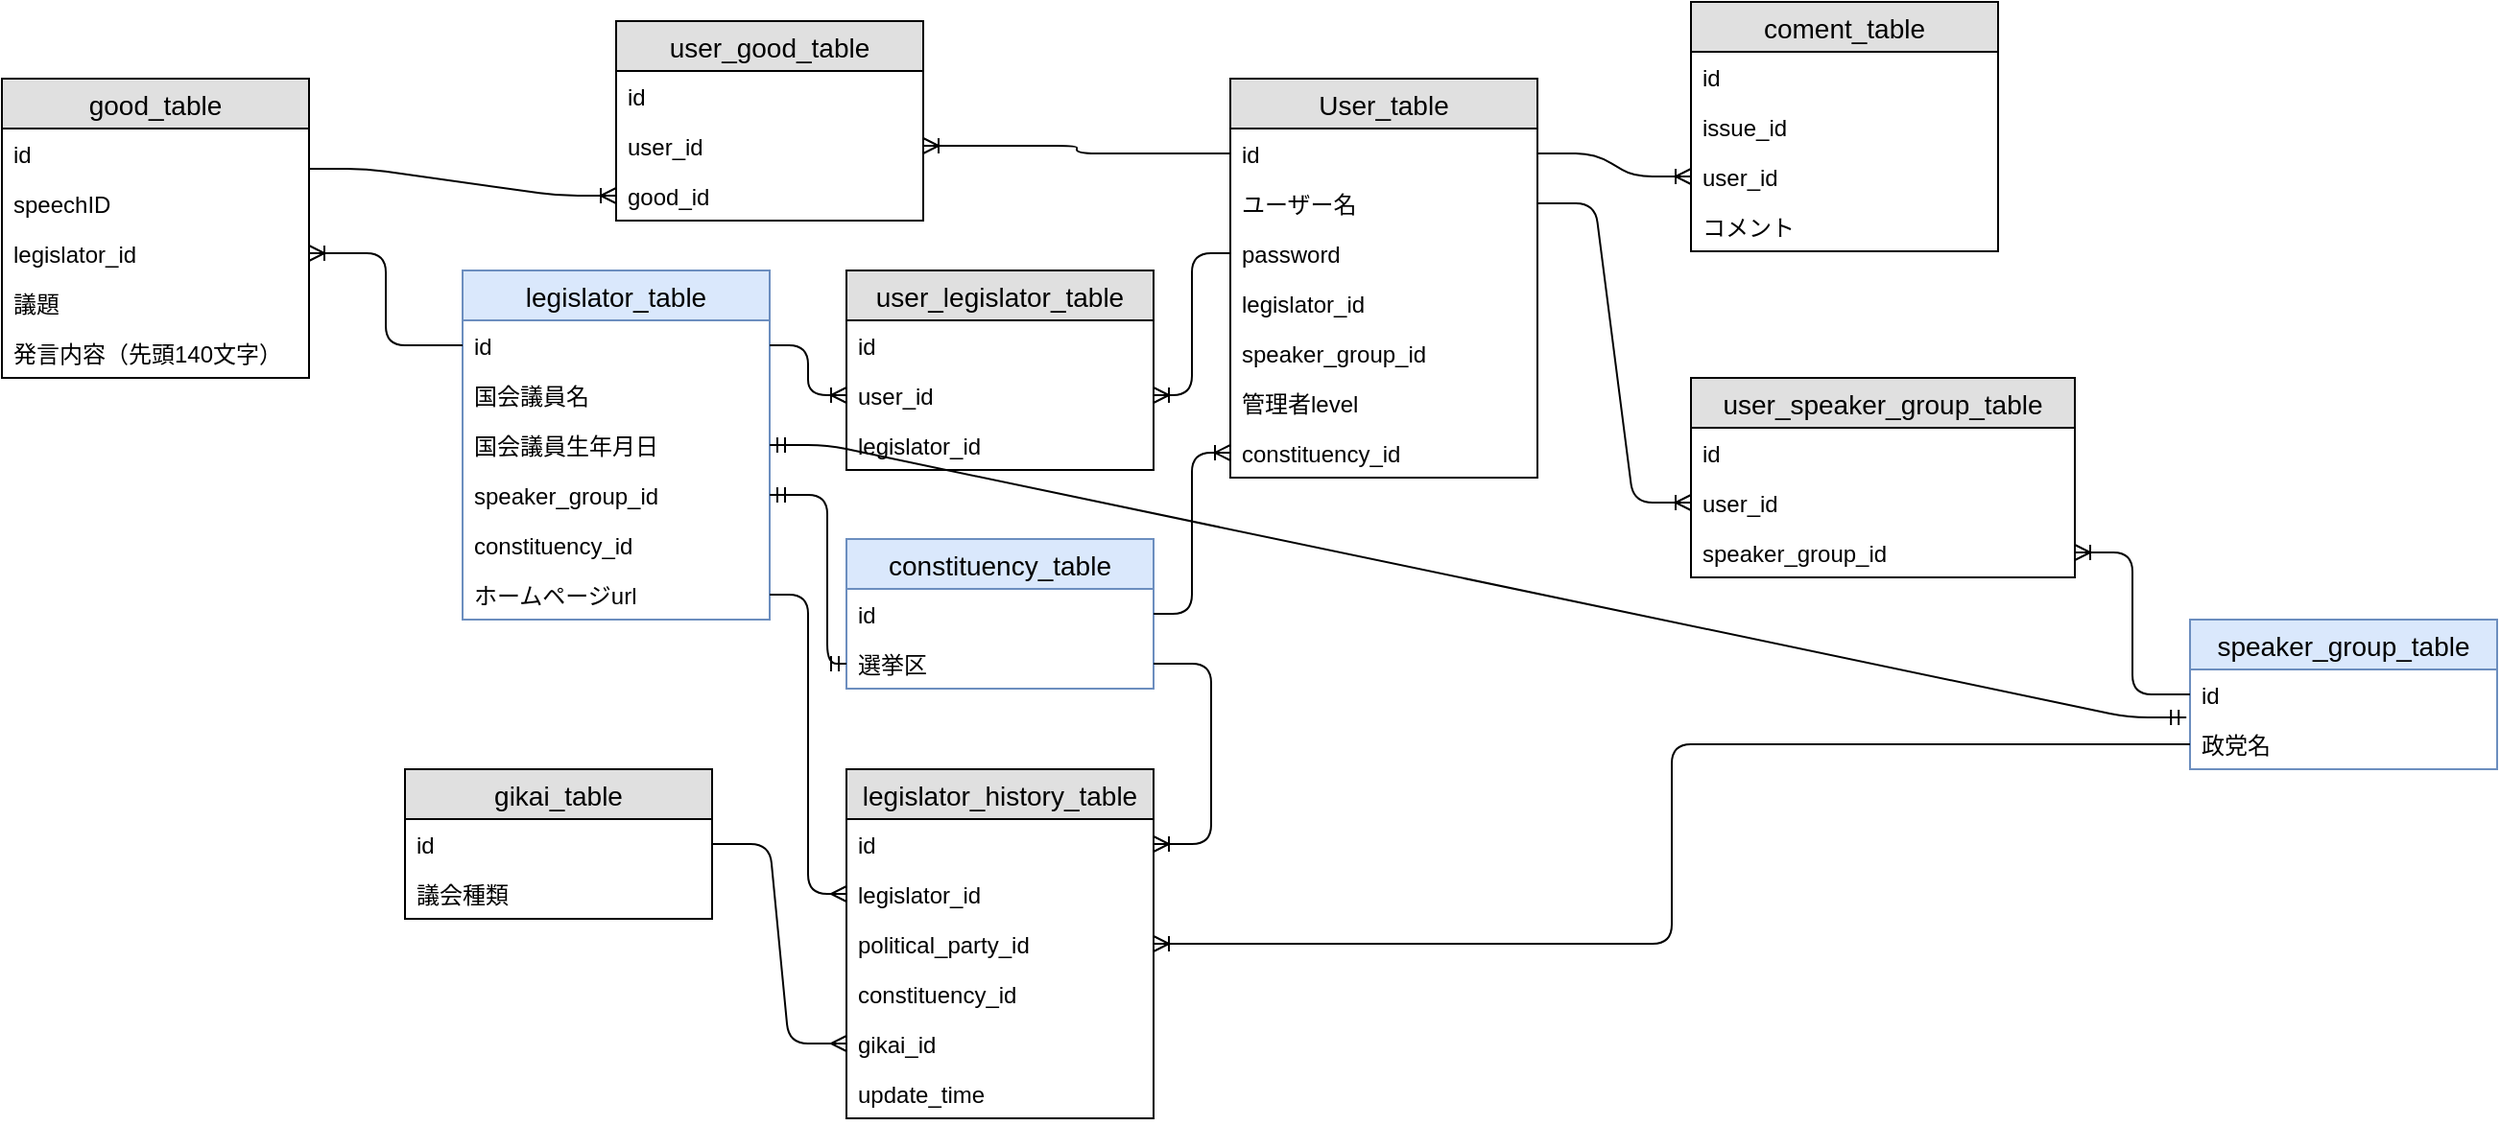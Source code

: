 <mxfile version="12.9.3" type="github">
  <diagram id="RFrLinH36fkgjdAGliGw" name="ページ1">
    <mxGraphModel dx="1615" dy="538" grid="1" gridSize="10" guides="1" tooltips="1" connect="1" arrows="1" fold="1" page="1" pageScale="1" pageWidth="827" pageHeight="1169" math="0" shadow="0">
      <root>
        <mxCell id="0" />
        <mxCell id="1" parent="0" />
        <mxCell id="FkvdXHm9pn10SjGPpiyq-1" value="User_table" style="swimlane;fontStyle=0;childLayout=stackLayout;horizontal=1;startSize=26;fillColor=#e0e0e0;horizontalStack=0;resizeParent=1;resizeParentMax=0;resizeLast=0;collapsible=1;marginBottom=0;swimlaneFillColor=#ffffff;align=center;fontSize=14;" parent="1" vertex="1">
          <mxGeometry x="320" y="120" width="160" height="208" as="geometry" />
        </mxCell>
        <mxCell id="FkvdXHm9pn10SjGPpiyq-7" value="id" style="text;strokeColor=none;fillColor=none;spacingLeft=4;spacingRight=4;overflow=hidden;rotatable=0;points=[[0,0.5],[1,0.5]];portConstraint=eastwest;fontSize=12;" parent="FkvdXHm9pn10SjGPpiyq-1" vertex="1">
          <mxGeometry y="26" width="160" height="26" as="geometry" />
        </mxCell>
        <mxCell id="FkvdXHm9pn10SjGPpiyq-2" value="ユーザー名" style="text;strokeColor=none;fillColor=none;spacingLeft=4;spacingRight=4;overflow=hidden;rotatable=0;points=[[0,0.5],[1,0.5]];portConstraint=eastwest;fontSize=12;" parent="FkvdXHm9pn10SjGPpiyq-1" vertex="1">
          <mxGeometry y="52" width="160" height="26" as="geometry" />
        </mxCell>
        <mxCell id="FkvdXHm9pn10SjGPpiyq-3" value="password" style="text;strokeColor=none;fillColor=none;spacingLeft=4;spacingRight=4;overflow=hidden;rotatable=0;points=[[0,0.5],[1,0.5]];portConstraint=eastwest;fontSize=12;" parent="FkvdXHm9pn10SjGPpiyq-1" vertex="1">
          <mxGeometry y="78" width="160" height="26" as="geometry" />
        </mxCell>
        <mxCell id="FkvdXHm9pn10SjGPpiyq-6" value="legislator_id" style="text;strokeColor=none;fillColor=none;spacingLeft=4;spacingRight=4;overflow=hidden;rotatable=0;points=[[0,0.5],[1,0.5]];portConstraint=eastwest;fontSize=12;" parent="FkvdXHm9pn10SjGPpiyq-1" vertex="1">
          <mxGeometry y="104" width="160" height="26" as="geometry" />
        </mxCell>
        <mxCell id="FkvdXHm9pn10SjGPpiyq-5" value="speaker_group_id" style="text;strokeColor=none;fillColor=none;spacingLeft=4;spacingRight=4;overflow=hidden;rotatable=0;points=[[0,0.5],[1,0.5]];portConstraint=eastwest;fontSize=12;" parent="FkvdXHm9pn10SjGPpiyq-1" vertex="1">
          <mxGeometry y="130" width="160" height="26" as="geometry" />
        </mxCell>
        <mxCell id="ii8I5m1KyLOkjUizq0uA-3" value="管理者level" style="text;strokeColor=none;fillColor=none;spacingLeft=4;spacingRight=4;overflow=hidden;rotatable=0;points=[[0,0.5],[1,0.5]];portConstraint=eastwest;fontSize=12;" vertex="1" parent="FkvdXHm9pn10SjGPpiyq-1">
          <mxGeometry y="156" width="160" height="26" as="geometry" />
        </mxCell>
        <mxCell id="FkvdXHm9pn10SjGPpiyq-4" value="constituency_id" style="text;strokeColor=none;fillColor=none;spacingLeft=4;spacingRight=4;overflow=hidden;rotatable=0;points=[[0,0.5],[1,0.5]];portConstraint=eastwest;fontSize=12;" parent="FkvdXHm9pn10SjGPpiyq-1" vertex="1">
          <mxGeometry y="182" width="160" height="26" as="geometry" />
        </mxCell>
        <mxCell id="FkvdXHm9pn10SjGPpiyq-8" value="good_table" style="swimlane;fontStyle=0;childLayout=stackLayout;horizontal=1;startSize=26;fillColor=#e0e0e0;horizontalStack=0;resizeParent=1;resizeParentMax=0;resizeLast=0;collapsible=1;marginBottom=0;swimlaneFillColor=#ffffff;align=center;fontSize=14;" parent="1" vertex="1">
          <mxGeometry x="-320" y="120" width="160" height="156" as="geometry" />
        </mxCell>
        <mxCell id="1GmrQ51E0XPH9YJ6V9SU-1" value="id" style="text;strokeColor=none;fillColor=none;spacingLeft=4;spacingRight=4;overflow=hidden;rotatable=0;points=[[0,0.5],[1,0.5]];portConstraint=eastwest;fontSize=12;" parent="FkvdXHm9pn10SjGPpiyq-8" vertex="1">
          <mxGeometry y="26" width="160" height="26" as="geometry" />
        </mxCell>
        <mxCell id="FkvdXHm9pn10SjGPpiyq-10" value="speechID" style="text;strokeColor=none;fillColor=none;spacingLeft=4;spacingRight=4;overflow=hidden;rotatable=0;points=[[0,0.5],[1,0.5]];portConstraint=eastwest;fontSize=12;" parent="FkvdXHm9pn10SjGPpiyq-8" vertex="1">
          <mxGeometry y="52" width="160" height="26" as="geometry" />
        </mxCell>
        <mxCell id="1GmrQ51E0XPH9YJ6V9SU-8" value="legislator_id" style="text;strokeColor=none;fillColor=none;spacingLeft=4;spacingRight=4;overflow=hidden;rotatable=0;points=[[0,0.5],[1,0.5]];portConstraint=eastwest;fontSize=12;" parent="FkvdXHm9pn10SjGPpiyq-8" vertex="1">
          <mxGeometry y="78" width="160" height="26" as="geometry" />
        </mxCell>
        <mxCell id="1GmrQ51E0XPH9YJ6V9SU-36" value="議題" style="text;strokeColor=none;fillColor=none;spacingLeft=4;spacingRight=4;overflow=hidden;rotatable=0;points=[[0,0.5],[1,0.5]];portConstraint=eastwest;fontSize=12;" parent="FkvdXHm9pn10SjGPpiyq-8" vertex="1">
          <mxGeometry y="104" width="160" height="26" as="geometry" />
        </mxCell>
        <mxCell id="FkvdXHm9pn10SjGPpiyq-11" value="発言内容（先頭140文字）" style="text;strokeColor=none;fillColor=none;spacingLeft=4;spacingRight=4;overflow=hidden;rotatable=0;points=[[0,0.5],[1,0.5]];portConstraint=eastwest;fontSize=12;" parent="FkvdXHm9pn10SjGPpiyq-8" vertex="1">
          <mxGeometry y="130" width="160" height="26" as="geometry" />
        </mxCell>
        <mxCell id="FkvdXHm9pn10SjGPpiyq-13" value="coment_table" style="swimlane;fontStyle=0;childLayout=stackLayout;horizontal=1;startSize=26;fillColor=#e0e0e0;horizontalStack=0;resizeParent=1;resizeParentMax=0;resizeLast=0;collapsible=1;marginBottom=0;swimlaneFillColor=#ffffff;align=center;fontSize=14;" parent="1" vertex="1">
          <mxGeometry x="560" y="80" width="160" height="130" as="geometry" />
        </mxCell>
        <mxCell id="FkvdXHm9pn10SjGPpiyq-14" value="id" style="text;strokeColor=none;fillColor=none;spacingLeft=4;spacingRight=4;overflow=hidden;rotatable=0;points=[[0,0.5],[1,0.5]];portConstraint=eastwest;fontSize=12;" parent="FkvdXHm9pn10SjGPpiyq-13" vertex="1">
          <mxGeometry y="26" width="160" height="26" as="geometry" />
        </mxCell>
        <mxCell id="1GmrQ51E0XPH9YJ6V9SU-14" value="issue_id" style="text;strokeColor=none;fillColor=none;spacingLeft=4;spacingRight=4;overflow=hidden;rotatable=0;points=[[0,0.5],[1,0.5]];portConstraint=eastwest;fontSize=12;" parent="FkvdXHm9pn10SjGPpiyq-13" vertex="1">
          <mxGeometry y="52" width="160" height="26" as="geometry" />
        </mxCell>
        <mxCell id="1GmrQ51E0XPH9YJ6V9SU-38" value="user_id" style="text;strokeColor=none;fillColor=none;spacingLeft=4;spacingRight=4;overflow=hidden;rotatable=0;points=[[0,0.5],[1,0.5]];portConstraint=eastwest;fontSize=12;" parent="FkvdXHm9pn10SjGPpiyq-13" vertex="1">
          <mxGeometry y="78" width="160" height="26" as="geometry" />
        </mxCell>
        <mxCell id="FkvdXHm9pn10SjGPpiyq-16" value="コメント" style="text;strokeColor=none;fillColor=none;spacingLeft=4;spacingRight=4;overflow=hidden;rotatable=0;points=[[0,0.5],[1,0.5]];portConstraint=eastwest;fontSize=12;" parent="FkvdXHm9pn10SjGPpiyq-13" vertex="1">
          <mxGeometry y="104" width="160" height="26" as="geometry" />
        </mxCell>
        <mxCell id="1GmrQ51E0XPH9YJ6V9SU-2" value="user_good_table" style="swimlane;fontStyle=0;childLayout=stackLayout;horizontal=1;startSize=26;fillColor=#e0e0e0;horizontalStack=0;resizeParent=1;resizeParentMax=0;resizeLast=0;collapsible=1;marginBottom=0;swimlaneFillColor=#ffffff;align=center;fontSize=14;" parent="1" vertex="1">
          <mxGeometry y="90" width="160" height="104" as="geometry" />
        </mxCell>
        <mxCell id="1GmrQ51E0XPH9YJ6V9SU-3" value="id" style="text;strokeColor=none;fillColor=none;spacingLeft=4;spacingRight=4;overflow=hidden;rotatable=0;points=[[0,0.5],[1,0.5]];portConstraint=eastwest;fontSize=12;" parent="1GmrQ51E0XPH9YJ6V9SU-2" vertex="1">
          <mxGeometry y="26" width="160" height="26" as="geometry" />
        </mxCell>
        <mxCell id="1GmrQ51E0XPH9YJ6V9SU-4" value="user_id" style="text;strokeColor=none;fillColor=none;spacingLeft=4;spacingRight=4;overflow=hidden;rotatable=0;points=[[0,0.5],[1,0.5]];portConstraint=eastwest;fontSize=12;" parent="1GmrQ51E0XPH9YJ6V9SU-2" vertex="1">
          <mxGeometry y="52" width="160" height="26" as="geometry" />
        </mxCell>
        <mxCell id="1GmrQ51E0XPH9YJ6V9SU-5" value="good_id" style="text;strokeColor=none;fillColor=none;spacingLeft=4;spacingRight=4;overflow=hidden;rotatable=0;points=[[0,0.5],[1,0.5]];portConstraint=eastwest;fontSize=12;" parent="1GmrQ51E0XPH9YJ6V9SU-2" vertex="1">
          <mxGeometry y="78" width="160" height="26" as="geometry" />
        </mxCell>
        <mxCell id="1GmrQ51E0XPH9YJ6V9SU-6" value="" style="edgeStyle=entityRelationEdgeStyle;fontSize=12;html=1;endArrow=ERoneToMany;entryX=0;entryY=0.5;entryDx=0;entryDy=0;exitX=1;exitY=-0.192;exitDx=0;exitDy=0;exitPerimeter=0;" parent="1" source="FkvdXHm9pn10SjGPpiyq-10" target="1GmrQ51E0XPH9YJ6V9SU-5" edge="1">
          <mxGeometry width="100" height="100" relative="1" as="geometry">
            <mxPoint x="40" y="220" as="sourcePoint" />
            <mxPoint x="70" y="150" as="targetPoint" />
          </mxGeometry>
        </mxCell>
        <mxCell id="1GmrQ51E0XPH9YJ6V9SU-13" value="" style="edgeStyle=elbowEdgeStyle;fontSize=12;html=1;endArrow=ERoneToMany;exitX=0;exitY=0.5;exitDx=0;exitDy=0;entryX=1;entryY=0.5;entryDx=0;entryDy=0;" parent="1" source="FkvdXHm9pn10SjGPpiyq-7" target="1GmrQ51E0XPH9YJ6V9SU-4" edge="1">
          <mxGeometry width="100" height="100" relative="1" as="geometry">
            <mxPoint x="300" y="220" as="sourcePoint" />
            <mxPoint x="220" y="381" as="targetPoint" />
          </mxGeometry>
        </mxCell>
        <mxCell id="1GmrQ51E0XPH9YJ6V9SU-17" value="legislator_table" style="swimlane;fontStyle=0;childLayout=stackLayout;horizontal=1;startSize=26;fillColor=#dae8fc;horizontalStack=0;resizeParent=1;resizeParentMax=0;resizeLast=0;collapsible=1;marginBottom=0;swimlaneFillColor=#ffffff;align=center;fontSize=14;strokeColor=#6c8ebf;" parent="1" vertex="1">
          <mxGeometry x="-80" y="220" width="160" height="182" as="geometry" />
        </mxCell>
        <mxCell id="1GmrQ51E0XPH9YJ6V9SU-18" value="id" style="text;strokeColor=none;fillColor=none;spacingLeft=4;spacingRight=4;overflow=hidden;rotatable=0;points=[[0,0.5],[1,0.5]];portConstraint=eastwest;fontSize=12;" parent="1GmrQ51E0XPH9YJ6V9SU-17" vertex="1">
          <mxGeometry y="26" width="160" height="26" as="geometry" />
        </mxCell>
        <mxCell id="GzY-7JVJTEwWeERL6UeM-1" value="国会議員名" style="text;strokeColor=none;fillColor=none;spacingLeft=4;spacingRight=4;overflow=hidden;rotatable=0;points=[[0,0.5],[1,0.5]];portConstraint=eastwest;fontSize=12;" vertex="1" parent="1GmrQ51E0XPH9YJ6V9SU-17">
          <mxGeometry y="52" width="160" height="26" as="geometry" />
        </mxCell>
        <mxCell id="ii8I5m1KyLOkjUizq0uA-4" value="国会議員生年月日" style="text;strokeColor=none;fillColor=none;spacingLeft=4;spacingRight=4;overflow=hidden;rotatable=0;points=[[0,0.5],[1,0.5]];portConstraint=eastwest;fontSize=12;" vertex="1" parent="1GmrQ51E0XPH9YJ6V9SU-17">
          <mxGeometry y="78" width="160" height="26" as="geometry" />
        </mxCell>
        <mxCell id="ii8I5m1KyLOkjUizq0uA-6" value="speaker_group_id" style="text;strokeColor=none;fillColor=none;spacingLeft=4;spacingRight=4;overflow=hidden;rotatable=0;points=[[0,0.5],[1,0.5]];portConstraint=eastwest;fontSize=12;" vertex="1" parent="1GmrQ51E0XPH9YJ6V9SU-17">
          <mxGeometry y="104" width="160" height="26" as="geometry" />
        </mxCell>
        <mxCell id="ii8I5m1KyLOkjUizq0uA-8" value="constituency_id" style="text;strokeColor=none;fillColor=none;spacingLeft=4;spacingRight=4;overflow=hidden;rotatable=0;points=[[0,0.5],[1,0.5]];portConstraint=eastwest;fontSize=12;" vertex="1" parent="1GmrQ51E0XPH9YJ6V9SU-17">
          <mxGeometry y="130" width="160" height="26" as="geometry" />
        </mxCell>
        <mxCell id="1GmrQ51E0XPH9YJ6V9SU-62" value="ホームページurl" style="text;strokeColor=none;fillColor=none;spacingLeft=4;spacingRight=4;overflow=hidden;rotatable=0;points=[[0,0.5],[1,0.5]];portConstraint=eastwest;fontSize=12;" parent="1GmrQ51E0XPH9YJ6V9SU-17" vertex="1">
          <mxGeometry y="156" width="160" height="26" as="geometry" />
        </mxCell>
        <mxCell id="1GmrQ51E0XPH9YJ6V9SU-21" value="" style="edgeStyle=entityRelationEdgeStyle;fontSize=12;html=1;endArrow=ERoneToMany;exitX=1;exitY=0.5;exitDx=0;exitDy=0;entryX=0;entryY=0.5;entryDx=0;entryDy=0;" parent="1" source="FkvdXHm9pn10SjGPpiyq-7" target="1GmrQ51E0XPH9YJ6V9SU-38" edge="1">
          <mxGeometry width="100" height="100" relative="1" as="geometry">
            <mxPoint x="480" y="200" as="sourcePoint" />
            <mxPoint x="560" y="185" as="targetPoint" />
          </mxGeometry>
        </mxCell>
        <mxCell id="1GmrQ51E0XPH9YJ6V9SU-24" value="" style="edgeStyle=elbowEdgeStyle;fontSize=12;html=1;endArrow=ERoneToMany;entryX=1;entryY=0.5;entryDx=0;entryDy=0;exitX=0;exitY=0.5;exitDx=0;exitDy=0;" parent="1" source="1GmrQ51E0XPH9YJ6V9SU-18" target="1GmrQ51E0XPH9YJ6V9SU-8" edge="1">
          <mxGeometry width="100" height="100" relative="1" as="geometry">
            <mxPoint x="-40" y="380" as="sourcePoint" />
            <mxPoint x="60" y="280" as="targetPoint" />
          </mxGeometry>
        </mxCell>
        <mxCell id="1GmrQ51E0XPH9YJ6V9SU-25" value="speaker_group_table" style="swimlane;fontStyle=0;childLayout=stackLayout;horizontal=1;startSize=26;fillColor=#dae8fc;horizontalStack=0;resizeParent=1;resizeParentMax=0;resizeLast=0;collapsible=1;marginBottom=0;swimlaneFillColor=#ffffff;align=center;fontSize=14;strokeColor=#6c8ebf;" parent="1" vertex="1">
          <mxGeometry x="820" y="402" width="160" height="78" as="geometry" />
        </mxCell>
        <mxCell id="1GmrQ51E0XPH9YJ6V9SU-26" value="id" style="text;strokeColor=none;fillColor=none;spacingLeft=4;spacingRight=4;overflow=hidden;rotatable=0;points=[[0,0.5],[1,0.5]];portConstraint=eastwest;fontSize=12;" parent="1GmrQ51E0XPH9YJ6V9SU-25" vertex="1">
          <mxGeometry y="26" width="160" height="26" as="geometry" />
        </mxCell>
        <mxCell id="1GmrQ51E0XPH9YJ6V9SU-27" value="政党名" style="text;strokeColor=none;fillColor=none;spacingLeft=4;spacingRight=4;overflow=hidden;rotatable=0;points=[[0,0.5],[1,0.5]];portConstraint=eastwest;fontSize=12;" parent="1GmrQ51E0XPH9YJ6V9SU-25" vertex="1">
          <mxGeometry y="52" width="160" height="26" as="geometry" />
        </mxCell>
        <mxCell id="1GmrQ51E0XPH9YJ6V9SU-30" value="constituency_table" style="swimlane;fontStyle=0;childLayout=stackLayout;horizontal=1;startSize=26;fillColor=#dae8fc;horizontalStack=0;resizeParent=1;resizeParentMax=0;resizeLast=0;collapsible=1;marginBottom=0;swimlaneFillColor=#ffffff;align=center;fontSize=14;strokeColor=#6c8ebf;" parent="1" vertex="1">
          <mxGeometry x="120" y="360" width="160" height="78" as="geometry" />
        </mxCell>
        <mxCell id="1GmrQ51E0XPH9YJ6V9SU-31" value="id" style="text;strokeColor=none;fillColor=none;spacingLeft=4;spacingRight=4;overflow=hidden;rotatable=0;points=[[0,0.5],[1,0.5]];portConstraint=eastwest;fontSize=12;" parent="1GmrQ51E0XPH9YJ6V9SU-30" vertex="1">
          <mxGeometry y="26" width="160" height="26" as="geometry" />
        </mxCell>
        <mxCell id="1GmrQ51E0XPH9YJ6V9SU-32" value="選挙区" style="text;strokeColor=none;fillColor=none;spacingLeft=4;spacingRight=4;overflow=hidden;rotatable=0;points=[[0,0.5],[1,0.5]];portConstraint=eastwest;fontSize=12;" parent="1GmrQ51E0XPH9YJ6V9SU-30" vertex="1">
          <mxGeometry y="52" width="160" height="26" as="geometry" />
        </mxCell>
        <mxCell id="1GmrQ51E0XPH9YJ6V9SU-42" value="user_legislator_table" style="swimlane;fontStyle=0;childLayout=stackLayout;horizontal=1;startSize=26;fillColor=#e0e0e0;horizontalStack=0;resizeParent=1;resizeParentMax=0;resizeLast=0;collapsible=1;marginBottom=0;swimlaneFillColor=#ffffff;align=center;fontSize=14;" parent="1" vertex="1">
          <mxGeometry x="120" y="220" width="160" height="104" as="geometry" />
        </mxCell>
        <mxCell id="1GmrQ51E0XPH9YJ6V9SU-43" value="id" style="text;strokeColor=none;fillColor=none;spacingLeft=4;spacingRight=4;overflow=hidden;rotatable=0;points=[[0,0.5],[1,0.5]];portConstraint=eastwest;fontSize=12;" parent="1GmrQ51E0XPH9YJ6V9SU-42" vertex="1">
          <mxGeometry y="26" width="160" height="26" as="geometry" />
        </mxCell>
        <mxCell id="1GmrQ51E0XPH9YJ6V9SU-44" value="user_id" style="text;strokeColor=none;fillColor=none;spacingLeft=4;spacingRight=4;overflow=hidden;rotatable=0;points=[[0,0.5],[1,0.5]];portConstraint=eastwest;fontSize=12;" parent="1GmrQ51E0XPH9YJ6V9SU-42" vertex="1">
          <mxGeometry y="52" width="160" height="26" as="geometry" />
        </mxCell>
        <mxCell id="1GmrQ51E0XPH9YJ6V9SU-45" value="legislator_id" style="text;strokeColor=none;fillColor=none;spacingLeft=4;spacingRight=4;overflow=hidden;rotatable=0;points=[[0,0.5],[1,0.5]];portConstraint=eastwest;fontSize=12;" parent="1GmrQ51E0XPH9YJ6V9SU-42" vertex="1">
          <mxGeometry y="78" width="160" height="26" as="geometry" />
        </mxCell>
        <mxCell id="1GmrQ51E0XPH9YJ6V9SU-49" value="user_speaker_group_table" style="swimlane;fontStyle=0;childLayout=stackLayout;horizontal=1;startSize=26;fillColor=#e0e0e0;horizontalStack=0;resizeParent=1;resizeParentMax=0;resizeLast=0;collapsible=1;marginBottom=0;swimlaneFillColor=#ffffff;align=center;fontSize=14;" parent="1" vertex="1">
          <mxGeometry x="560" y="276" width="200" height="104" as="geometry" />
        </mxCell>
        <mxCell id="1GmrQ51E0XPH9YJ6V9SU-50" value="id" style="text;strokeColor=none;fillColor=none;spacingLeft=4;spacingRight=4;overflow=hidden;rotatable=0;points=[[0,0.5],[1,0.5]];portConstraint=eastwest;fontSize=12;" parent="1GmrQ51E0XPH9YJ6V9SU-49" vertex="1">
          <mxGeometry y="26" width="200" height="26" as="geometry" />
        </mxCell>
        <mxCell id="1GmrQ51E0XPH9YJ6V9SU-51" value="user_id" style="text;strokeColor=none;fillColor=none;spacingLeft=4;spacingRight=4;overflow=hidden;rotatable=0;points=[[0,0.5],[1,0.5]];portConstraint=eastwest;fontSize=12;" parent="1GmrQ51E0XPH9YJ6V9SU-49" vertex="1">
          <mxGeometry y="52" width="200" height="26" as="geometry" />
        </mxCell>
        <mxCell id="1GmrQ51E0XPH9YJ6V9SU-52" value="speaker_group_id" style="text;strokeColor=none;fillColor=none;spacingLeft=4;spacingRight=4;overflow=hidden;rotatable=0;points=[[0,0.5],[1,0.5]];portConstraint=eastwest;fontSize=12;" parent="1GmrQ51E0XPH9YJ6V9SU-49" vertex="1">
          <mxGeometry y="78" width="200" height="26" as="geometry" />
        </mxCell>
        <mxCell id="1GmrQ51E0XPH9YJ6V9SU-53" value="" style="edgeStyle=entityRelationEdgeStyle;fontSize=12;html=1;endArrow=ERoneToMany;entryX=0;entryY=0.5;entryDx=0;entryDy=0;exitX=1;exitY=0.5;exitDx=0;exitDy=0;" parent="1" source="FkvdXHm9pn10SjGPpiyq-2" target="1GmrQ51E0XPH9YJ6V9SU-51" edge="1">
          <mxGeometry width="100" height="100" relative="1" as="geometry">
            <mxPoint x="490" y="210" as="sourcePoint" />
            <mxPoint x="550" y="290" as="targetPoint" />
          </mxGeometry>
        </mxCell>
        <mxCell id="1GmrQ51E0XPH9YJ6V9SU-55" value="" style="edgeStyle=elbowEdgeStyle;fontSize=12;html=1;endArrow=ERoneToMany;entryX=1;entryY=0.5;entryDx=0;entryDy=0;exitX=0;exitY=0.5;exitDx=0;exitDy=0;" parent="1" source="1GmrQ51E0XPH9YJ6V9SU-26" target="1GmrQ51E0XPH9YJ6V9SU-52" edge="1">
          <mxGeometry width="100" height="100" relative="1" as="geometry">
            <mxPoint x="450" y="390" as="sourcePoint" />
            <mxPoint x="550" y="290" as="targetPoint" />
          </mxGeometry>
        </mxCell>
        <mxCell id="1GmrQ51E0XPH9YJ6V9SU-56" value="" style="edgeStyle=elbowEdgeStyle;fontSize=12;html=1;endArrow=ERoneToMany;entryX=0;entryY=0.5;entryDx=0;entryDy=0;exitX=1;exitY=0.5;exitDx=0;exitDy=0;" parent="1" source="1GmrQ51E0XPH9YJ6V9SU-31" target="FkvdXHm9pn10SjGPpiyq-4" edge="1">
          <mxGeometry width="100" height="100" relative="1" as="geometry">
            <mxPoint x="360" y="390" as="sourcePoint" />
            <mxPoint x="460" y="290" as="targetPoint" />
          </mxGeometry>
        </mxCell>
        <mxCell id="1GmrQ51E0XPH9YJ6V9SU-57" value="" style="edgeStyle=elbowEdgeStyle;fontSize=12;html=1;endArrow=ERoneToMany;entryX=1;entryY=0.5;entryDx=0;entryDy=0;" parent="1" source="FkvdXHm9pn10SjGPpiyq-3" target="1GmrQ51E0XPH9YJ6V9SU-44" edge="1">
          <mxGeometry width="100" height="100" relative="1" as="geometry">
            <mxPoint x="360" y="390" as="sourcePoint" />
            <mxPoint x="460" y="290" as="targetPoint" />
          </mxGeometry>
        </mxCell>
        <mxCell id="1GmrQ51E0XPH9YJ6V9SU-58" value="" style="edgeStyle=elbowEdgeStyle;fontSize=12;html=1;endArrow=ERoneToMany;entryX=0;entryY=0.5;entryDx=0;entryDy=0;exitX=1;exitY=0.5;exitDx=0;exitDy=0;" parent="1" source="1GmrQ51E0XPH9YJ6V9SU-18" target="1GmrQ51E0XPH9YJ6V9SU-44" edge="1">
          <mxGeometry width="100" height="100" relative="1" as="geometry">
            <mxPoint x="30" y="438" as="sourcePoint" />
            <mxPoint x="130" y="338" as="targetPoint" />
          </mxGeometry>
        </mxCell>
        <mxCell id="1GmrQ51E0XPH9YJ6V9SU-63" value="legislator_history_table" style="swimlane;fontStyle=0;childLayout=stackLayout;horizontal=1;startSize=26;fillColor=#e0e0e0;horizontalStack=0;resizeParent=1;resizeParentMax=0;resizeLast=0;collapsible=1;marginBottom=0;swimlaneFillColor=#ffffff;align=center;fontSize=14;" parent="1" vertex="1">
          <mxGeometry x="120" y="480" width="160" height="182" as="geometry" />
        </mxCell>
        <mxCell id="1GmrQ51E0XPH9YJ6V9SU-64" value="id" style="text;strokeColor=none;fillColor=none;spacingLeft=4;spacingRight=4;overflow=hidden;rotatable=0;points=[[0,0.5],[1,0.5]];portConstraint=eastwest;fontSize=12;" parent="1GmrQ51E0XPH9YJ6V9SU-63" vertex="1">
          <mxGeometry y="26" width="160" height="26" as="geometry" />
        </mxCell>
        <mxCell id="1GmrQ51E0XPH9YJ6V9SU-65" value="legislator_id" style="text;strokeColor=none;fillColor=none;spacingLeft=4;spacingRight=4;overflow=hidden;rotatable=0;points=[[0,0.5],[1,0.5]];portConstraint=eastwest;fontSize=12;" parent="1GmrQ51E0XPH9YJ6V9SU-63" vertex="1">
          <mxGeometry y="52" width="160" height="26" as="geometry" />
        </mxCell>
        <mxCell id="1GmrQ51E0XPH9YJ6V9SU-66" value="political_party_id" style="text;strokeColor=none;fillColor=none;spacingLeft=4;spacingRight=4;overflow=hidden;rotatable=0;points=[[0,0.5],[1,0.5]];portConstraint=eastwest;fontSize=12;" parent="1GmrQ51E0XPH9YJ6V9SU-63" vertex="1">
          <mxGeometry y="78" width="160" height="26" as="geometry" />
        </mxCell>
        <mxCell id="1GmrQ51E0XPH9YJ6V9SU-67" value="constituency_id" style="text;strokeColor=none;fillColor=none;spacingLeft=4;spacingRight=4;overflow=hidden;rotatable=0;points=[[0,0.5],[1,0.5]];portConstraint=eastwest;fontSize=12;" parent="1GmrQ51E0XPH9YJ6V9SU-63" vertex="1">
          <mxGeometry y="104" width="160" height="26" as="geometry" />
        </mxCell>
        <mxCell id="1GmrQ51E0XPH9YJ6V9SU-71" value="gikai_id" style="text;strokeColor=none;fillColor=none;spacingLeft=4;spacingRight=4;overflow=hidden;rotatable=0;points=[[0,0.5],[1,0.5]];portConstraint=eastwest;fontSize=12;" parent="1GmrQ51E0XPH9YJ6V9SU-63" vertex="1">
          <mxGeometry y="130" width="160" height="26" as="geometry" />
        </mxCell>
        <mxCell id="1GmrQ51E0XPH9YJ6V9SU-81" value="update_time" style="text;strokeColor=none;fillColor=none;spacingLeft=4;spacingRight=4;overflow=hidden;rotatable=0;points=[[0,0.5],[1,0.5]];portConstraint=eastwest;fontSize=12;" parent="1GmrQ51E0XPH9YJ6V9SU-63" vertex="1">
          <mxGeometry y="156" width="160" height="26" as="geometry" />
        </mxCell>
        <mxCell id="1GmrQ51E0XPH9YJ6V9SU-68" value="" style="edgeStyle=elbowEdgeStyle;fontSize=12;html=1;endArrow=ERmany;exitX=1;exitY=0.5;exitDx=0;exitDy=0;entryX=0;entryY=0.5;entryDx=0;entryDy=0;" parent="1" source="1GmrQ51E0XPH9YJ6V9SU-62" target="1GmrQ51E0XPH9YJ6V9SU-65" edge="1">
          <mxGeometry width="100" height="100" relative="1" as="geometry">
            <mxPoint x="20" y="650" as="sourcePoint" />
            <mxPoint x="120" y="550" as="targetPoint" />
          </mxGeometry>
        </mxCell>
        <mxCell id="1GmrQ51E0XPH9YJ6V9SU-70" value="" style="edgeStyle=elbowEdgeStyle;fontSize=12;html=1;endArrow=ERoneToMany;entryX=1;entryY=0.5;entryDx=0;entryDy=0;exitX=0;exitY=0.5;exitDx=0;exitDy=0;" parent="1" source="1GmrQ51E0XPH9YJ6V9SU-27" target="1GmrQ51E0XPH9YJ6V9SU-66" edge="1">
          <mxGeometry width="100" height="100" relative="1" as="geometry">
            <mxPoint x="810" y="370" as="sourcePoint" />
            <mxPoint x="440" y="450" as="targetPoint" />
          </mxGeometry>
        </mxCell>
        <mxCell id="1GmrQ51E0XPH9YJ6V9SU-72" value="" style="edgeStyle=elbowEdgeStyle;fontSize=12;html=1;endArrow=ERoneToMany;entryX=1;entryY=0.5;entryDx=0;entryDy=0;exitX=1;exitY=0.5;exitDx=0;exitDy=0;" parent="1" source="1GmrQ51E0XPH9YJ6V9SU-32" target="1GmrQ51E0XPH9YJ6V9SU-64" edge="1">
          <mxGeometry width="100" height="100" relative="1" as="geometry">
            <mxPoint x="370" y="450" as="sourcePoint" />
            <mxPoint x="470" y="350" as="targetPoint" />
            <Array as="points">
              <mxPoint x="310" y="472" />
            </Array>
          </mxGeometry>
        </mxCell>
        <mxCell id="1GmrQ51E0XPH9YJ6V9SU-82" value="" style="edgeStyle=entityRelationEdgeStyle;fontSize=12;html=1;endArrow=ERmany;exitX=1;exitY=0.5;exitDx=0;exitDy=0;entryX=0;entryY=0.5;entryDx=0;entryDy=0;" parent="1" source="1GmrQ51E0XPH9YJ6V9SU-78" target="1GmrQ51E0XPH9YJ6V9SU-71" edge="1">
          <mxGeometry width="100" height="100" relative="1" as="geometry">
            <mxPoint x="40" y="550" as="sourcePoint" />
            <mxPoint x="140" y="450" as="targetPoint" />
          </mxGeometry>
        </mxCell>
        <mxCell id="ii8I5m1KyLOkjUizq0uA-5" value="" style="edgeStyle=entityRelationEdgeStyle;fontSize=12;html=1;endArrow=ERmandOne;startArrow=ERmandOne;exitX=1;exitY=0.5;exitDx=0;exitDy=0;entryX=-0.012;entryY=-0.038;entryDx=0;entryDy=0;entryPerimeter=0;" edge="1" parent="1" source="ii8I5m1KyLOkjUizq0uA-4" target="1GmrQ51E0XPH9YJ6V9SU-27">
          <mxGeometry width="100" height="100" relative="1" as="geometry">
            <mxPoint x="420" y="480" as="sourcePoint" />
            <mxPoint x="520" y="380" as="targetPoint" />
          </mxGeometry>
        </mxCell>
        <mxCell id="ii8I5m1KyLOkjUizq0uA-7" value="" style="edgeStyle=elbowEdgeStyle;fontSize=12;html=1;endArrow=ERmandOne;startArrow=ERmandOne;entryX=0;entryY=0.5;entryDx=0;entryDy=0;exitX=1;exitY=0.5;exitDx=0;exitDy=0;" edge="1" parent="1" source="ii8I5m1KyLOkjUizq0uA-6" target="1GmrQ51E0XPH9YJ6V9SU-32">
          <mxGeometry width="100" height="100" relative="1" as="geometry">
            <mxPoint x="200" y="510" as="sourcePoint" />
            <mxPoint x="300" y="410" as="targetPoint" />
            <Array as="points">
              <mxPoint x="110" y="350" />
            </Array>
          </mxGeometry>
        </mxCell>
        <mxCell id="1GmrQ51E0XPH9YJ6V9SU-77" value="gikai_table" style="swimlane;fontStyle=0;childLayout=stackLayout;horizontal=1;startSize=26;fillColor=#e0e0e0;horizontalStack=0;resizeParent=1;resizeParentMax=0;resizeLast=0;collapsible=1;marginBottom=0;swimlaneFillColor=#ffffff;align=center;fontSize=14;" parent="1" vertex="1">
          <mxGeometry x="-110" y="480" width="160" height="78" as="geometry" />
        </mxCell>
        <mxCell id="1GmrQ51E0XPH9YJ6V9SU-78" value="id" style="text;strokeColor=none;fillColor=none;spacingLeft=4;spacingRight=4;overflow=hidden;rotatable=0;points=[[0,0.5],[1,0.5]];portConstraint=eastwest;fontSize=12;" parent="1GmrQ51E0XPH9YJ6V9SU-77" vertex="1">
          <mxGeometry y="26" width="160" height="26" as="geometry" />
        </mxCell>
        <mxCell id="1GmrQ51E0XPH9YJ6V9SU-80" value="議会種類" style="text;strokeColor=none;fillColor=none;spacingLeft=4;spacingRight=4;overflow=hidden;rotatable=0;points=[[0,0.5],[1,0.5]];portConstraint=eastwest;fontSize=12;" parent="1GmrQ51E0XPH9YJ6V9SU-77" vertex="1">
          <mxGeometry y="52" width="160" height="26" as="geometry" />
        </mxCell>
      </root>
    </mxGraphModel>
  </diagram>
</mxfile>
